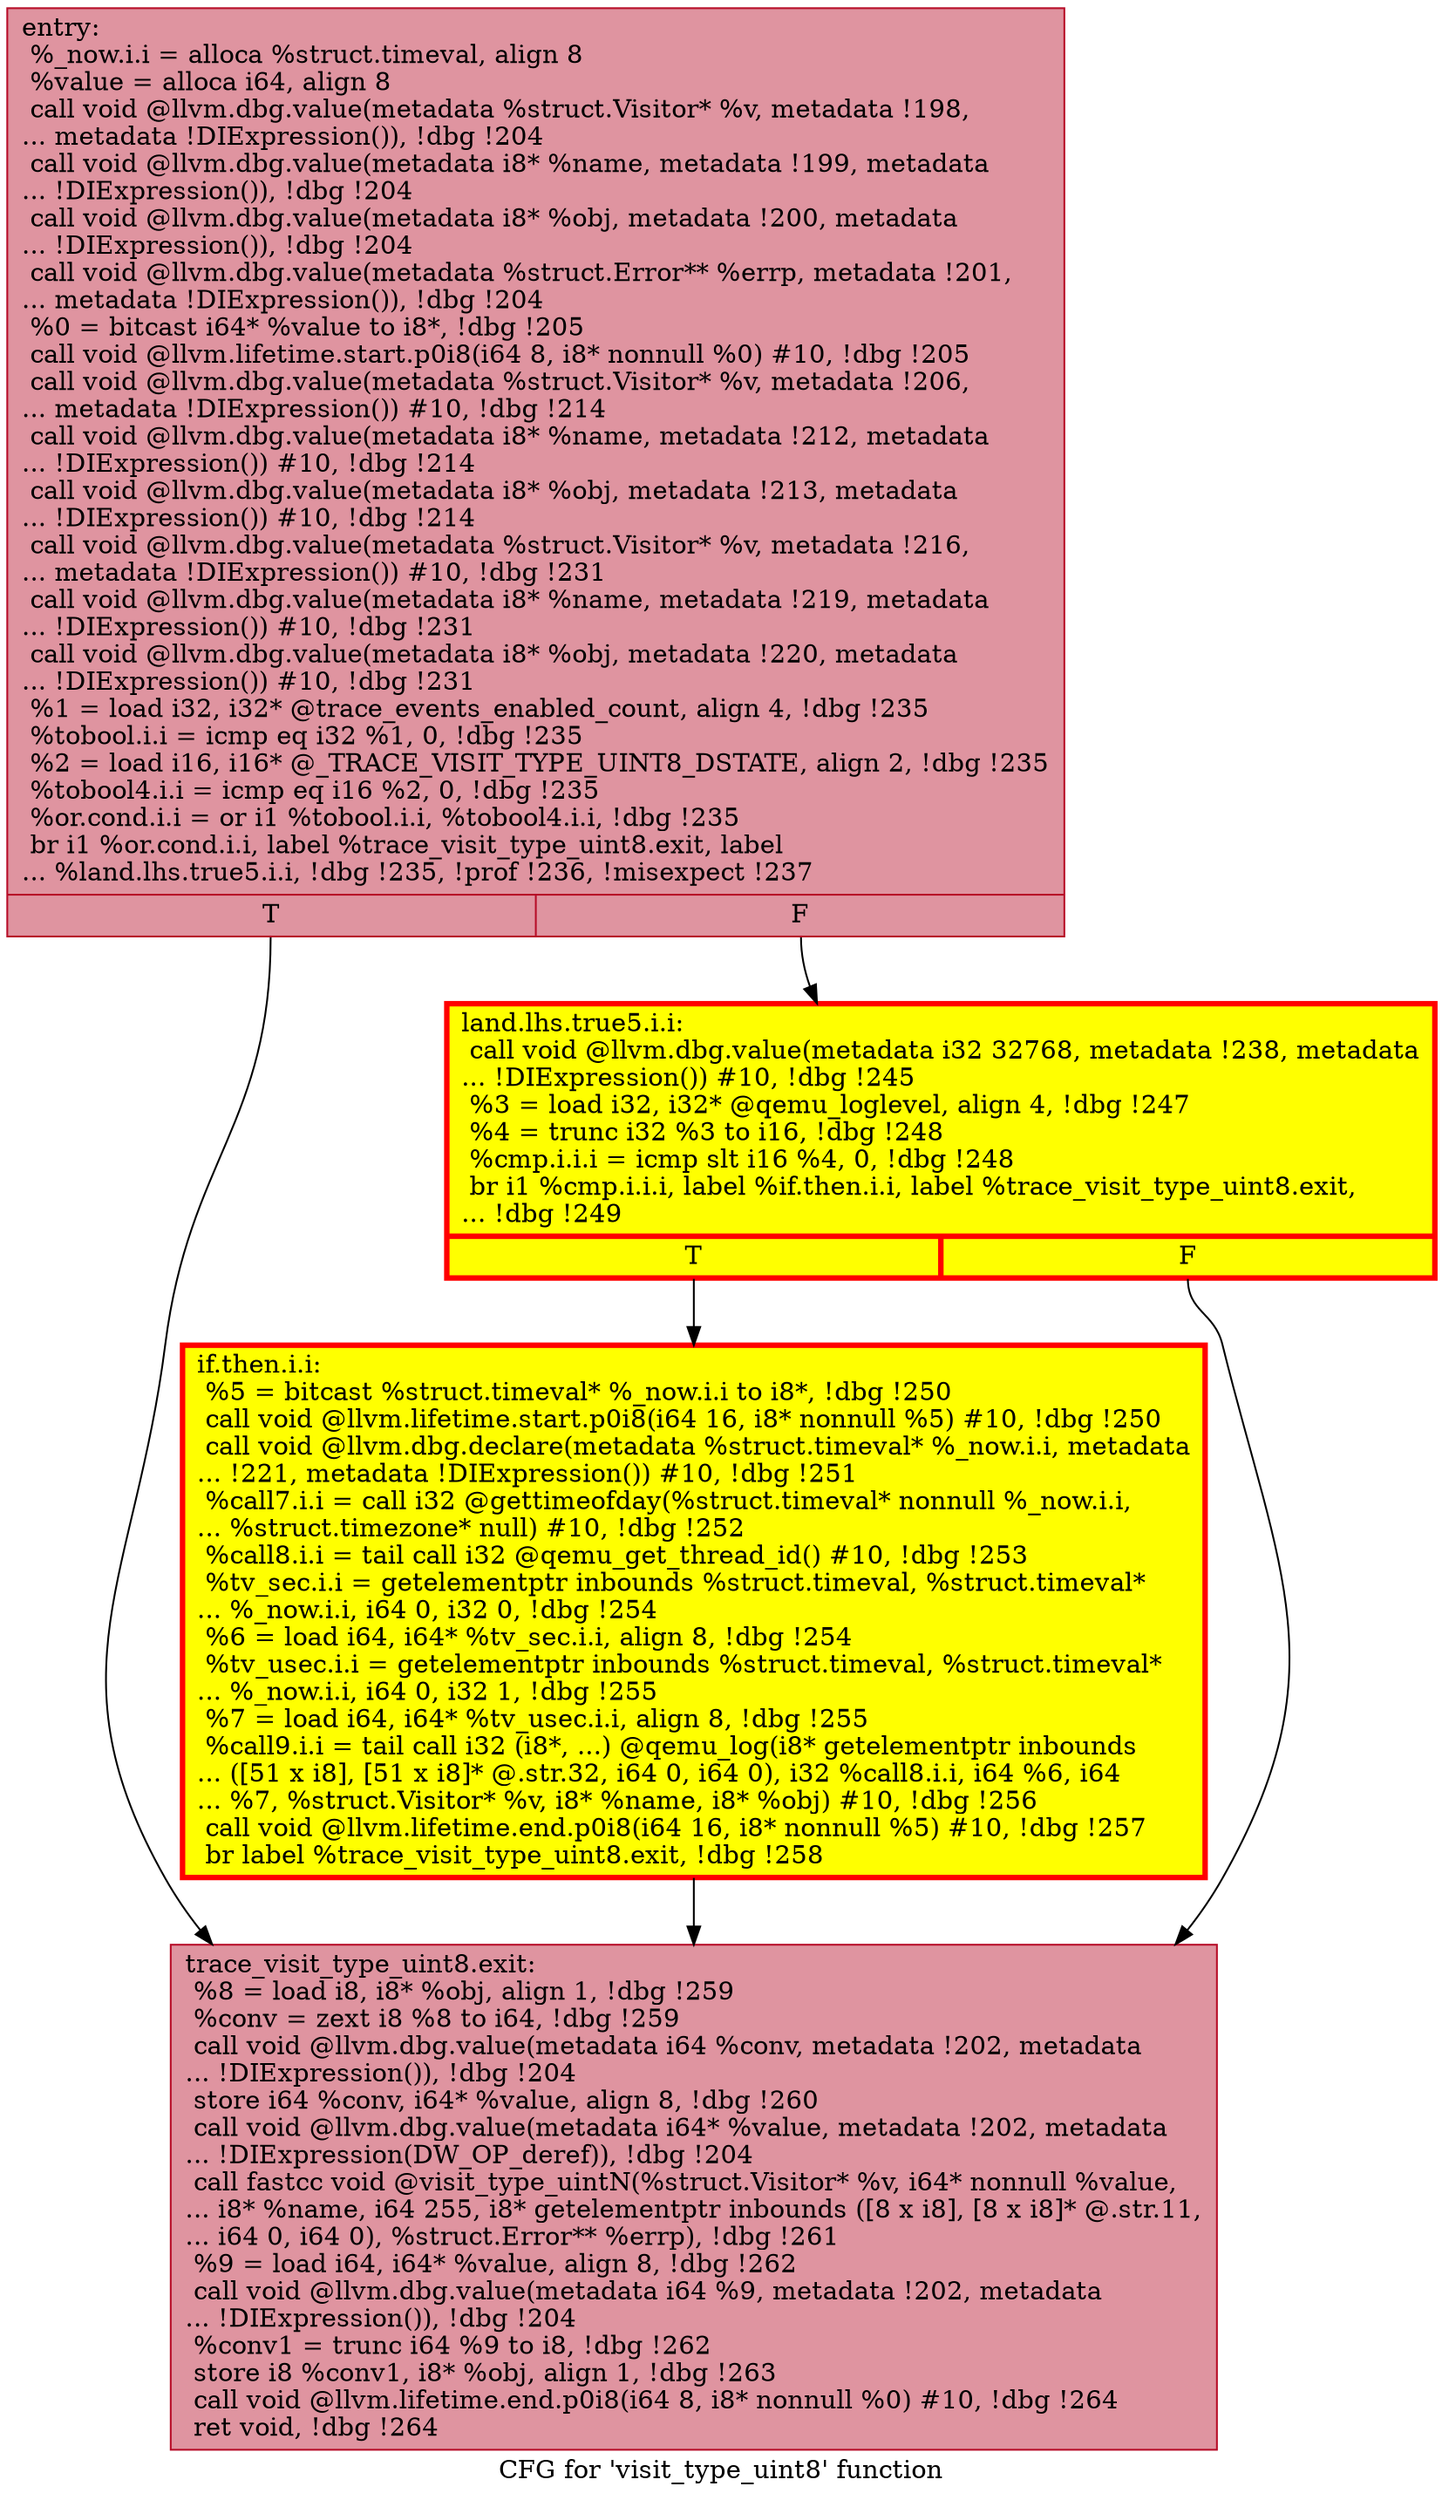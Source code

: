 digraph "CFG for 'visit_type_uint8' function" {
	label="CFG for 'visit_type_uint8' function";

	Node0x556642582680 [shape=record,color="#b70d28ff", style=filled, fillcolor="#b70d2870",label="{entry:\l  %_now.i.i = alloca %struct.timeval, align 8\l  %value = alloca i64, align 8\l  call void @llvm.dbg.value(metadata %struct.Visitor* %v, metadata !198,\l... metadata !DIExpression()), !dbg !204\l  call void @llvm.dbg.value(metadata i8* %name, metadata !199, metadata\l... !DIExpression()), !dbg !204\l  call void @llvm.dbg.value(metadata i8* %obj, metadata !200, metadata\l... !DIExpression()), !dbg !204\l  call void @llvm.dbg.value(metadata %struct.Error** %errp, metadata !201,\l... metadata !DIExpression()), !dbg !204\l  %0 = bitcast i64* %value to i8*, !dbg !205\l  call void @llvm.lifetime.start.p0i8(i64 8, i8* nonnull %0) #10, !dbg !205\l  call void @llvm.dbg.value(metadata %struct.Visitor* %v, metadata !206,\l... metadata !DIExpression()) #10, !dbg !214\l  call void @llvm.dbg.value(metadata i8* %name, metadata !212, metadata\l... !DIExpression()) #10, !dbg !214\l  call void @llvm.dbg.value(metadata i8* %obj, metadata !213, metadata\l... !DIExpression()) #10, !dbg !214\l  call void @llvm.dbg.value(metadata %struct.Visitor* %v, metadata !216,\l... metadata !DIExpression()) #10, !dbg !231\l  call void @llvm.dbg.value(metadata i8* %name, metadata !219, metadata\l... !DIExpression()) #10, !dbg !231\l  call void @llvm.dbg.value(metadata i8* %obj, metadata !220, metadata\l... !DIExpression()) #10, !dbg !231\l  %1 = load i32, i32* @trace_events_enabled_count, align 4, !dbg !235\l  %tobool.i.i = icmp eq i32 %1, 0, !dbg !235\l  %2 = load i16, i16* @_TRACE_VISIT_TYPE_UINT8_DSTATE, align 2, !dbg !235\l  %tobool4.i.i = icmp eq i16 %2, 0, !dbg !235\l  %or.cond.i.i = or i1 %tobool.i.i, %tobool4.i.i, !dbg !235\l  br i1 %or.cond.i.i, label %trace_visit_type_uint8.exit, label\l... %land.lhs.true5.i.i, !dbg !235, !prof !236, !misexpect !237\l|{<s0>T|<s1>F}}"];
	Node0x556642582680:s0 -> Node0x5566425c8e90;
	Node0x556642582680:s1 -> Node0x5566425ca940;
	Node0x5566425ca940 [shape=record,penwidth=3.0, style="filled", color="red", fillcolor="yellow",label="{land.lhs.true5.i.i:                               \l  call void @llvm.dbg.value(metadata i32 32768, metadata !238, metadata\l... !DIExpression()) #10, !dbg !245\l  %3 = load i32, i32* @qemu_loglevel, align 4, !dbg !247\l  %4 = trunc i32 %3 to i16, !dbg !248\l  %cmp.i.i.i = icmp slt i16 %4, 0, !dbg !248\l  br i1 %cmp.i.i.i, label %if.then.i.i, label %trace_visit_type_uint8.exit,\l... !dbg !249\l|{<s0>T|<s1>F}}"];
	Node0x5566425ca940:s0 -> Node0x5566425b6df0;
	Node0x5566425ca940:s1 -> Node0x5566425c8e90;
	Node0x5566425b6df0 [shape=record,penwidth=3.0, style="filled", color="red", fillcolor="yellow",label="{if.then.i.i:                                      \l  %5 = bitcast %struct.timeval* %_now.i.i to i8*, !dbg !250\l  call void @llvm.lifetime.start.p0i8(i64 16, i8* nonnull %5) #10, !dbg !250\l  call void @llvm.dbg.declare(metadata %struct.timeval* %_now.i.i, metadata\l... !221, metadata !DIExpression()) #10, !dbg !251\l  %call7.i.i = call i32 @gettimeofday(%struct.timeval* nonnull %_now.i.i,\l... %struct.timezone* null) #10, !dbg !252\l  %call8.i.i = tail call i32 @qemu_get_thread_id() #10, !dbg !253\l  %tv_sec.i.i = getelementptr inbounds %struct.timeval, %struct.timeval*\l... %_now.i.i, i64 0, i32 0, !dbg !254\l  %6 = load i64, i64* %tv_sec.i.i, align 8, !dbg !254\l  %tv_usec.i.i = getelementptr inbounds %struct.timeval, %struct.timeval*\l... %_now.i.i, i64 0, i32 1, !dbg !255\l  %7 = load i64, i64* %tv_usec.i.i, align 8, !dbg !255\l  %call9.i.i = tail call i32 (i8*, ...) @qemu_log(i8* getelementptr inbounds\l... ([51 x i8], [51 x i8]* @.str.32, i64 0, i64 0), i32 %call8.i.i, i64 %6, i64\l... %7, %struct.Visitor* %v, i8* %name, i8* %obj) #10, !dbg !256\l  call void @llvm.lifetime.end.p0i8(i64 16, i8* nonnull %5) #10, !dbg !257\l  br label %trace_visit_type_uint8.exit, !dbg !258\l}"];
	Node0x5566425b6df0 -> Node0x5566425c8e90;
	Node0x5566425c8e90 [shape=record,color="#b70d28ff", style=filled, fillcolor="#b70d2870",label="{trace_visit_type_uint8.exit:                      \l  %8 = load i8, i8* %obj, align 1, !dbg !259\l  %conv = zext i8 %8 to i64, !dbg !259\l  call void @llvm.dbg.value(metadata i64 %conv, metadata !202, metadata\l... !DIExpression()), !dbg !204\l  store i64 %conv, i64* %value, align 8, !dbg !260\l  call void @llvm.dbg.value(metadata i64* %value, metadata !202, metadata\l... !DIExpression(DW_OP_deref)), !dbg !204\l  call fastcc void @visit_type_uintN(%struct.Visitor* %v, i64* nonnull %value,\l... i8* %name, i64 255, i8* getelementptr inbounds ([8 x i8], [8 x i8]* @.str.11,\l... i64 0, i64 0), %struct.Error** %errp), !dbg !261\l  %9 = load i64, i64* %value, align 8, !dbg !262\l  call void @llvm.dbg.value(metadata i64 %9, metadata !202, metadata\l... !DIExpression()), !dbg !204\l  %conv1 = trunc i64 %9 to i8, !dbg !262\l  store i8 %conv1, i8* %obj, align 1, !dbg !263\l  call void @llvm.lifetime.end.p0i8(i64 8, i8* nonnull %0) #10, !dbg !264\l  ret void, !dbg !264\l}"];
}
